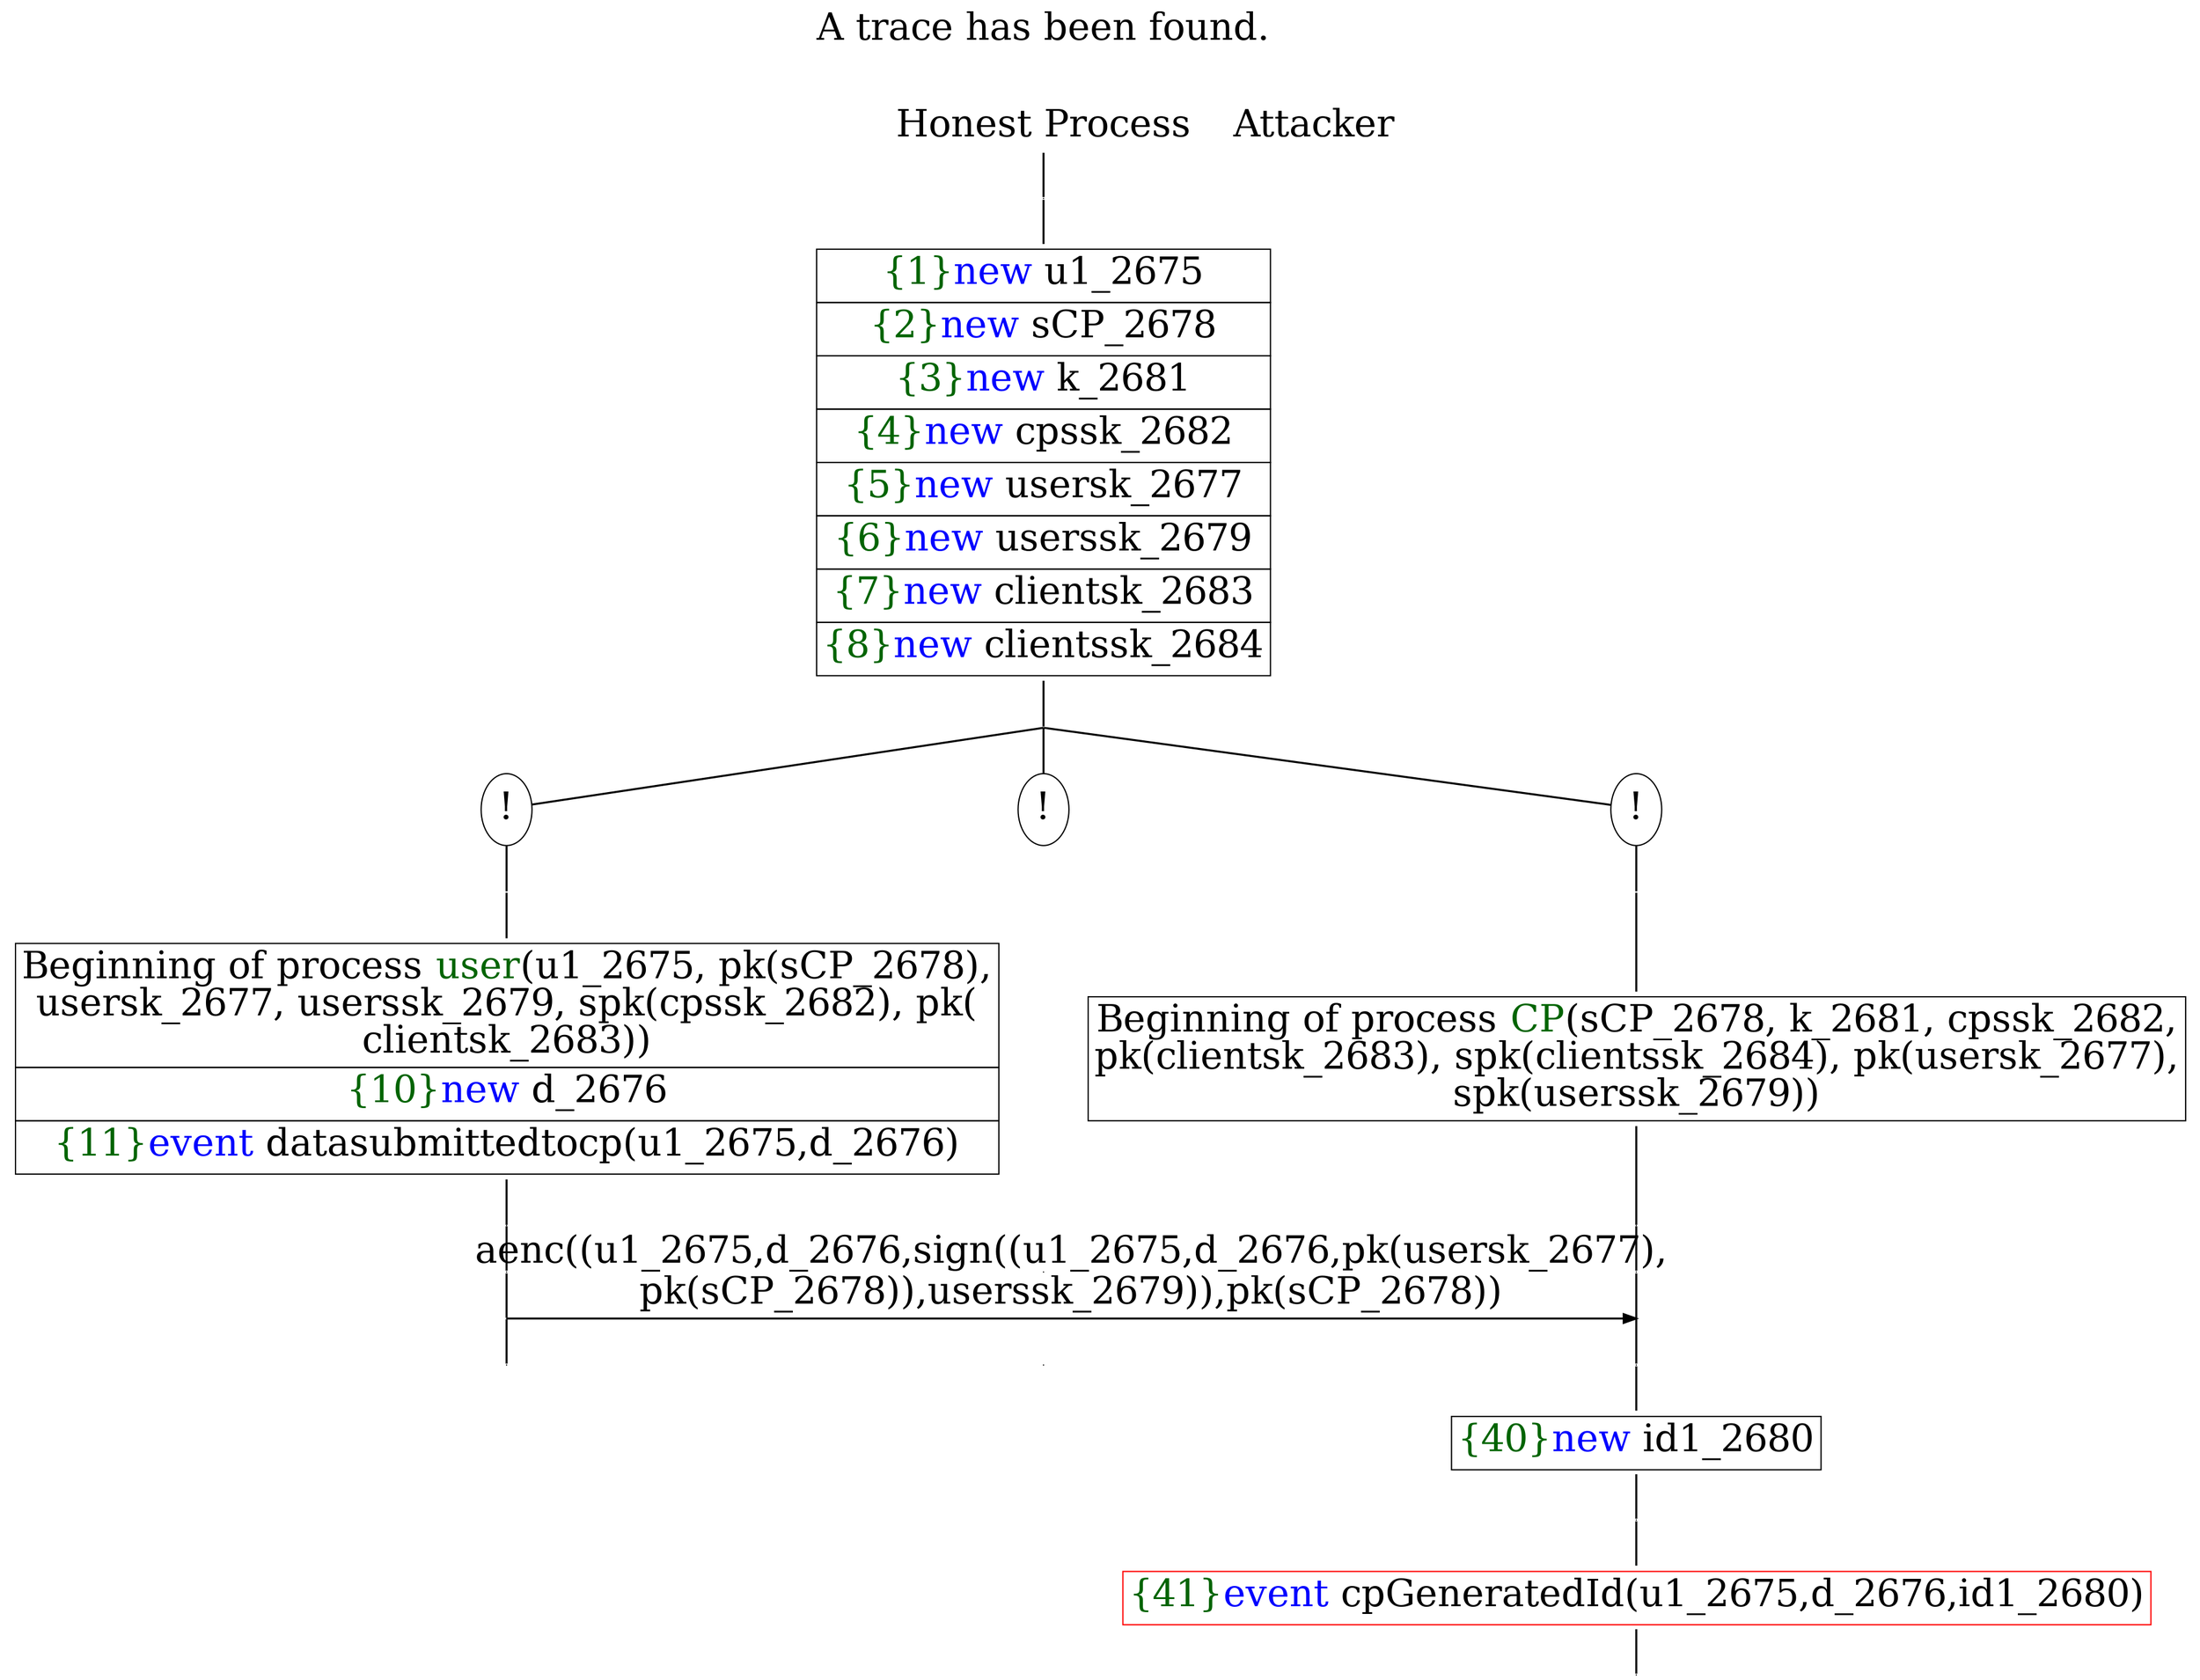 digraph {
graph [ordering = out]
edge [arrowhead = none, penwidth = 1.6, fontsize = 30]
node [shape = point, width = 0, height = 0, fontsize = 30]
Trace [label = <A trace has been found.<br/>
>, shape = plaintext]
P0__0 [label = "Honest Process", shape = plaintext]
P__0 [label = "Attacker", shape = plaintext]
Trace -> P0__0 [label = "", style = invisible, weight = 100]{rank = same; P0__0 P__0}
P0__0 -> P0__1 [label = <>, weight = 100]
P0__1 -> P0__2 [label = <>, weight = 100]
P0__2 [shape = plaintext, label = <<TABLE BORDER="0" CELLBORDER="1" CELLSPACING="0" CELLPADDING="4"> <TR><TD><FONT COLOR="darkgreen">{1}</FONT><FONT COLOR="blue">new </FONT>u1_2675</TD></TR><TR><TD><FONT COLOR="darkgreen">{2}</FONT><FONT COLOR="blue">new </FONT>sCP_2678</TD></TR><TR><TD><FONT COLOR="darkgreen">{3}</FONT><FONT COLOR="blue">new </FONT>k_2681</TD></TR><TR><TD><FONT COLOR="darkgreen">{4}</FONT><FONT COLOR="blue">new </FONT>cpssk_2682</TD></TR><TR><TD><FONT COLOR="darkgreen">{5}</FONT><FONT COLOR="blue">new </FONT>usersk_2677</TD></TR><TR><TD><FONT COLOR="darkgreen">{6}</FONT><FONT COLOR="blue">new </FONT>userssk_2679</TD></TR><TR><TD><FONT COLOR="darkgreen">{7}</FONT><FONT COLOR="blue">new </FONT>clientsk_2683</TD></TR><TR><TD><FONT COLOR="darkgreen">{8}</FONT><FONT COLOR="blue">new </FONT>clientssk_2684</TD></TR></TABLE>>]
P0__2 -> P0__3 [label = <>, weight = 100]
/*RPar */
P0__3 -> P0_2__3 [label = <>]
P0__3 -> P0_1__3 [label = <>]
P0__3 -> P0_0__3 [label = <>]
P0__3 [label = "", fixedsize = false, width = 0, height = 0, shape = none]
{rank = same; P0_0__3 P0_1__3 P0_2__3}
P0_0__3 [label = "!", shape = ellipse]
P0_0_0__3 [label = "", fixedsize = false, width = 0, height = 0, shape = none]
P0_0__3 -> P0_0_0__3 [label = <>, weight = 100]
P0_0_0__3 -> P0_0_0__4 [label = <>, weight = 100]
P0_0_0__4 [shape = plaintext, label = <<TABLE BORDER="0" CELLBORDER="1" CELLSPACING="0" CELLPADDING="4"> <TR><TD>Beginning of process <FONT COLOR="darkgreen">CP</FONT>(sCP_2678, k_2681, cpssk_2682,<br/>
pk(clientsk_2683), spk(clientssk_2684), pk(usersk_2677),<br/>
spk(userssk_2679))</TD></TR></TABLE>>]
P0_0_0__4 -> P0_0_0__5 [label = <>, weight = 100]
P0_1__3 [label = "!", shape = ellipse]
P0_2__3 [label = "!", shape = ellipse]
P0_2_0__3 [label = "", fixedsize = false, width = 0, height = 0, shape = none]
P0_2__3 -> P0_2_0__3 [label = <>, weight = 100]
P0_2_0__3 -> P0_2_0__4 [label = <>, weight = 100]
P0_2_0__4 [shape = plaintext, label = <<TABLE BORDER="0" CELLBORDER="1" CELLSPACING="0" CELLPADDING="4"> <TR><TD>Beginning of process <FONT COLOR="darkgreen">user</FONT>(u1_2675, pk(sCP_2678),<br/>
usersk_2677, userssk_2679, spk(cpssk_2682), pk(<br/>
clientsk_2683))</TD></TR><TR><TD><FONT COLOR="darkgreen">{10}</FONT><FONT COLOR="blue">new </FONT>d_2676</TD></TR><TR><TD><FONT COLOR="darkgreen">{11}</FONT><FONT COLOR="blue">event</FONT> datasubmittedtocp(u1_2675,d_2676)</TD></TR></TABLE>>]
P0_2_0__4 -> P0_2_0__5 [label = <>, weight = 100]
P0_2_0__5 -> P0_2_0__6 [label = <>, weight = 100]
P0_1__4 [label = "", style = invisible]
P0_1__3 -> P0_1__4 [label = <>, weight = 100, style = invisible]
P0_0_0__5 -> P0_0_0__6 [label = <>, weight = 100]
{rank = same; P0_0_0__6 P0_1__4 P0_2_0__6}
P0_2_0__6 -> P0_2_0__7 [label = <>, weight = 100]
P0_0_0__6 -> P0_0_0__7 [label = <>, weight = 100]
{rank = same; P0_0_0__7 P0_2_0__7}
P0_2_0__7 -> P0_0_0__7 [label = <aenc((u1_2675,d_2676,sign((u1_2675,d_2676,pk(usersk_2677),<br/>
pk(sCP_2678)),userssk_2679)),pk(sCP_2678))>, arrowhead = normal]
P0_2_0__7 -> P0_2_0__8 [label = <>, weight = 100]
P0_1__5 [label = "", style = invisible]
P0_1__4 -> P0_1__5 [label = <>, weight = 100, style = invisible]
P0_0_0__7 -> P0_0_0__8 [label = <>, weight = 100]
{rank = same; P0_0_0__8 P0_1__5 P0_2_0__8}
P0_0_0__8 -> P0_0_0__9 [label = <>, weight = 100]
P0_0_0__9 [shape = plaintext, label = <<TABLE BORDER="0" CELLBORDER="1" CELLSPACING="0" CELLPADDING="4"> <TR><TD><FONT COLOR="darkgreen">{40}</FONT><FONT COLOR="blue">new </FONT>id1_2680</TD></TR></TABLE>>]
P0_0_0__9 -> P0_0_0__10 [label = <>, weight = 100]
P0_0_0__10 -> P0_0_0__11 [label = <>, weight = 100]
P0_0_0__11 [color = red, shape = plaintext, label = <<TABLE BORDER="0" CELLBORDER="1" CELLSPACING="0" CELLPADDING="4"> <TR><TD><FONT COLOR="darkgreen">{41}</FONT><FONT COLOR="blue">event</FONT> cpGeneratedId(u1_2675,d_2676,id1_2680)<br/>
</TD></TR></TABLE>>]
P0_0_0__11 -> P0_0_0__12 [label = <>, weight = 100]
}
